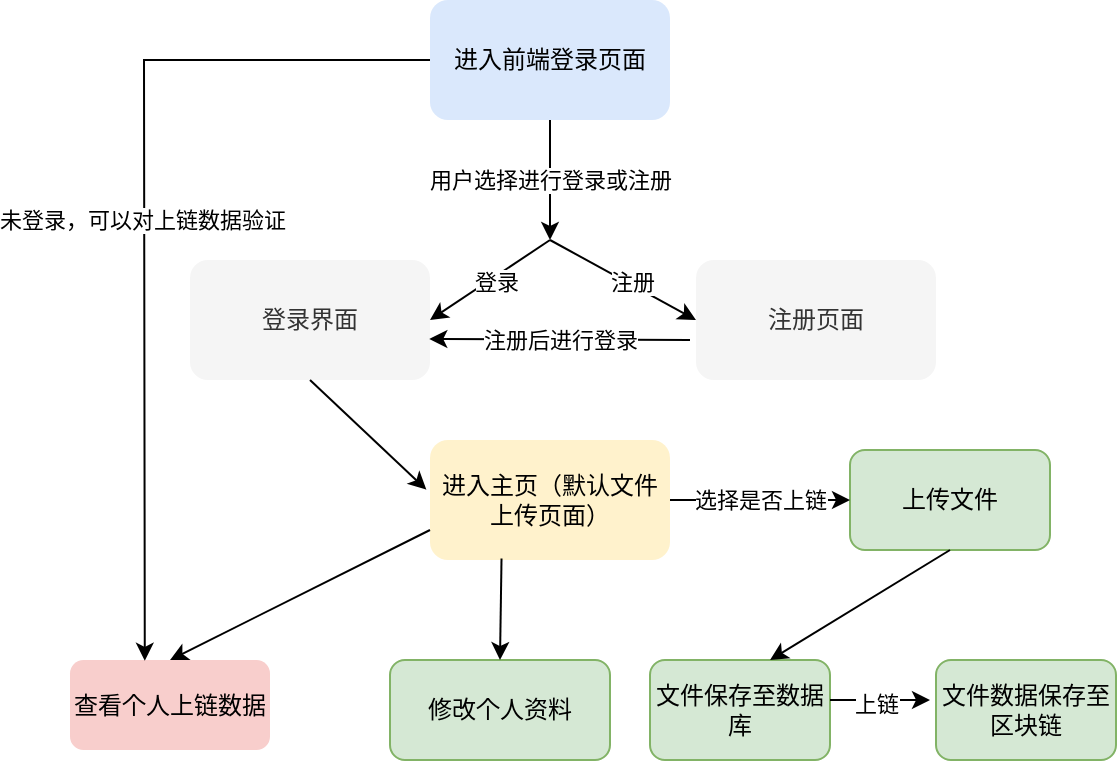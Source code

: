 <mxfile version="16.4.0" type="device"><diagram name="Page-1" id="c7558073-3199-34d8-9f00-42111426c3f3"><mxGraphModel dx="757" dy="498" grid="1" gridSize="10" guides="1" tooltips="1" connect="1" arrows="1" fold="1" page="1" pageScale="1" pageWidth="826" pageHeight="1169" background="none" math="0" shadow="0"><root><mxCell id="0"/><mxCell id="1" parent="0"/><mxCell id="J7-eZOzMHLZJypCjBSV3-101" value="进入前端登录页面" style="rounded=1;whiteSpace=wrap;html=1;fillColor=#dae8fc;strokeColor=none;" vertex="1" parent="1"><mxGeometry x="280" y="10" width="120" height="60" as="geometry"/></mxCell><mxCell id="J7-eZOzMHLZJypCjBSV3-102" value="登录界面" style="rounded=1;whiteSpace=wrap;html=1;fillColor=#f5f5f5;fontColor=#333333;strokeColor=none;" vertex="1" parent="1"><mxGeometry x="160" y="140" width="120" height="60" as="geometry"/></mxCell><mxCell id="J7-eZOzMHLZJypCjBSV3-103" value="注册页面" style="rounded=1;whiteSpace=wrap;html=1;fillColor=#f5f5f5;fontColor=#333333;strokeColor=none;" vertex="1" parent="1"><mxGeometry x="413" y="140" width="120" height="60" as="geometry"/></mxCell><mxCell id="J7-eZOzMHLZJypCjBSV3-104" value="用户选择进行登录或注册" style="endArrow=classic;html=1;rounded=0;exitX=0.5;exitY=1;exitDx=0;exitDy=0;" edge="1" parent="1" source="J7-eZOzMHLZJypCjBSV3-101"><mxGeometry width="50" height="50" relative="1" as="geometry"><mxPoint x="300" y="250" as="sourcePoint"/><mxPoint x="340" y="130" as="targetPoint"/></mxGeometry></mxCell><mxCell id="J7-eZOzMHLZJypCjBSV3-105" value="" style="endArrow=classic;html=1;rounded=0;entryX=1;entryY=0.5;entryDx=0;entryDy=0;" edge="1" parent="1" target="J7-eZOzMHLZJypCjBSV3-102"><mxGeometry width="50" height="50" relative="1" as="geometry"><mxPoint x="340" y="130" as="sourcePoint"/><mxPoint x="350" y="200" as="targetPoint"/></mxGeometry></mxCell><mxCell id="J7-eZOzMHLZJypCjBSV3-106" value="登录" style="edgeLabel;html=1;align=center;verticalAlign=middle;resizable=0;points=[];" vertex="1" connectable="0" parent="J7-eZOzMHLZJypCjBSV3-105"><mxGeometry x="-0.054" y="2" relative="1" as="geometry"><mxPoint as="offset"/></mxGeometry></mxCell><mxCell id="J7-eZOzMHLZJypCjBSV3-107" value="" style="endArrow=classic;html=1;rounded=0;entryX=0;entryY=0.5;entryDx=0;entryDy=0;" edge="1" parent="1" target="J7-eZOzMHLZJypCjBSV3-103"><mxGeometry width="50" height="50" relative="1" as="geometry"><mxPoint x="340" y="130" as="sourcePoint"/><mxPoint x="350" y="200" as="targetPoint"/></mxGeometry></mxCell><mxCell id="J7-eZOzMHLZJypCjBSV3-108" value="注册" style="edgeLabel;html=1;align=center;verticalAlign=middle;resizable=0;points=[];" vertex="1" connectable="0" parent="J7-eZOzMHLZJypCjBSV3-107"><mxGeometry x="-0.289" y="2" relative="1" as="geometry"><mxPoint x="14" y="8" as="offset"/></mxGeometry></mxCell><mxCell id="J7-eZOzMHLZJypCjBSV3-109" value="注册后进行登录" style="endArrow=classic;html=1;rounded=0;entryX=0.997;entryY=0.658;entryDx=0;entryDy=0;entryPerimeter=0;" edge="1" parent="1" target="J7-eZOzMHLZJypCjBSV3-102"><mxGeometry width="50" height="50" relative="1" as="geometry"><mxPoint x="410" y="180" as="sourcePoint"/><mxPoint x="350" y="200" as="targetPoint"/></mxGeometry></mxCell><mxCell id="J7-eZOzMHLZJypCjBSV3-110" value="进入主页（默认文件上传页面）" style="rounded=1;whiteSpace=wrap;html=1;fillColor=#fff2cc;strokeColor=none;" vertex="1" parent="1"><mxGeometry x="280" y="230" width="120" height="60" as="geometry"/></mxCell><mxCell id="J7-eZOzMHLZJypCjBSV3-111" value="" style="endArrow=classic;html=1;rounded=0;entryX=-0.015;entryY=0.414;entryDx=0;entryDy=0;entryPerimeter=0;exitX=0.5;exitY=1;exitDx=0;exitDy=0;" edge="1" parent="1" source="J7-eZOzMHLZJypCjBSV3-102" target="J7-eZOzMHLZJypCjBSV3-110"><mxGeometry width="50" height="50" relative="1" as="geometry"><mxPoint x="300" y="300" as="sourcePoint"/><mxPoint x="350" y="250" as="targetPoint"/></mxGeometry></mxCell><mxCell id="J7-eZOzMHLZJypCjBSV3-112" value="修改个人资料" style="rounded=1;whiteSpace=wrap;html=1;fillColor=#d5e8d4;strokeColor=#82b366;" vertex="1" parent="1"><mxGeometry x="260" y="340" width="110" height="50" as="geometry"/></mxCell><mxCell id="J7-eZOzMHLZJypCjBSV3-113" value="" style="endArrow=classic;html=1;rounded=0;entryX=0.5;entryY=0;entryDx=0;entryDy=0;exitX=0.298;exitY=0.987;exitDx=0;exitDy=0;exitPerimeter=0;" edge="1" parent="1" source="J7-eZOzMHLZJypCjBSV3-110" target="J7-eZOzMHLZJypCjBSV3-112"><mxGeometry width="50" height="50" relative="1" as="geometry"><mxPoint x="300" y="290" as="sourcePoint"/><mxPoint x="295" y="350" as="targetPoint"/></mxGeometry></mxCell><mxCell id="J7-eZOzMHLZJypCjBSV3-115" value="上传文件" style="rounded=1;whiteSpace=wrap;html=1;fillColor=#d5e8d4;strokeColor=#82b366;" vertex="1" parent="1"><mxGeometry x="490" y="235" width="100" height="50" as="geometry"/></mxCell><mxCell id="J7-eZOzMHLZJypCjBSV3-116" value="选择是否上链" style="endArrow=classic;html=1;rounded=0;entryX=0;entryY=0.5;entryDx=0;entryDy=0;" edge="1" parent="1" target="J7-eZOzMHLZJypCjBSV3-115"><mxGeometry width="50" height="50" relative="1" as="geometry"><mxPoint x="400" y="260" as="sourcePoint"/><mxPoint x="450" y="210" as="targetPoint"/></mxGeometry></mxCell><mxCell id="J7-eZOzMHLZJypCjBSV3-117" value="文件数据保存至区块链" style="rounded=1;whiteSpace=wrap;html=1;fillColor=#d5e8d4;strokeColor=#82b366;" vertex="1" parent="1"><mxGeometry x="533" y="340" width="90" height="50" as="geometry"/></mxCell><mxCell id="J7-eZOzMHLZJypCjBSV3-118" value="文件保存至数据库" style="rounded=1;whiteSpace=wrap;html=1;fillColor=#d5e8d4;strokeColor=#82b366;" vertex="1" parent="1"><mxGeometry x="390" y="340" width="90" height="50" as="geometry"/></mxCell><mxCell id="J7-eZOzMHLZJypCjBSV3-119" value="" style="endArrow=classic;html=1;rounded=0;entryX=0.667;entryY=0;entryDx=0;entryDy=0;entryPerimeter=0;exitX=0.5;exitY=1;exitDx=0;exitDy=0;" edge="1" parent="1" source="J7-eZOzMHLZJypCjBSV3-115" target="J7-eZOzMHLZJypCjBSV3-118"><mxGeometry width="50" height="50" relative="1" as="geometry"><mxPoint x="380" y="280" as="sourcePoint"/><mxPoint x="430" y="230" as="targetPoint"/></mxGeometry></mxCell><mxCell id="J7-eZOzMHLZJypCjBSV3-122" value="" style="endArrow=classic;html=1;rounded=0;" edge="1" parent="1"><mxGeometry width="50" height="50" relative="1" as="geometry"><mxPoint x="480" y="360" as="sourcePoint"/><mxPoint x="530" y="360" as="targetPoint"/></mxGeometry></mxCell><mxCell id="J7-eZOzMHLZJypCjBSV3-123" value="上链" style="edgeLabel;html=1;align=center;verticalAlign=middle;resizable=0;points=[];" vertex="1" connectable="0" parent="J7-eZOzMHLZJypCjBSV3-122"><mxGeometry x="-0.09" y="-2" relative="1" as="geometry"><mxPoint as="offset"/></mxGeometry></mxCell><mxCell id="J7-eZOzMHLZJypCjBSV3-125" value="查看个人上链数据" style="rounded=1;whiteSpace=wrap;html=1;fillColor=#f8cecc;strokeColor=none;" vertex="1" parent="1"><mxGeometry x="100" y="340" width="100" height="45" as="geometry"/></mxCell><mxCell id="J7-eZOzMHLZJypCjBSV3-126" value="" style="endArrow=classic;html=1;rounded=0;exitX=0;exitY=0.75;exitDx=0;exitDy=0;entryX=0.5;entryY=0;entryDx=0;entryDy=0;" edge="1" parent="1" source="J7-eZOzMHLZJypCjBSV3-110" target="J7-eZOzMHLZJypCjBSV3-125"><mxGeometry width="50" height="50" relative="1" as="geometry"><mxPoint x="310" y="220" as="sourcePoint"/><mxPoint x="360" y="170" as="targetPoint"/></mxGeometry></mxCell><mxCell id="J7-eZOzMHLZJypCjBSV3-127" value="" style="endArrow=classic;html=1;rounded=0;exitX=0;exitY=0.5;exitDx=0;exitDy=0;entryX=0.374;entryY=0.009;entryDx=0;entryDy=0;entryPerimeter=0;" edge="1" parent="1" source="J7-eZOzMHLZJypCjBSV3-101" target="J7-eZOzMHLZJypCjBSV3-125"><mxGeometry width="50" height="50" relative="1" as="geometry"><mxPoint x="210" y="65" as="sourcePoint"/><mxPoint x="130" y="40" as="targetPoint"/><Array as="points"><mxPoint x="137" y="40"/></Array></mxGeometry></mxCell><mxCell id="J7-eZOzMHLZJypCjBSV3-128" value="未登录，可以对上链数据验证" style="edgeLabel;html=1;align=center;verticalAlign=middle;resizable=0;points=[];" vertex="1" connectable="0" parent="J7-eZOzMHLZJypCjBSV3-127"><mxGeometry x="0.109" y="-1" relative="1" as="geometry"><mxPoint y="-23" as="offset"/></mxGeometry></mxCell></root></mxGraphModel></diagram></mxfile>